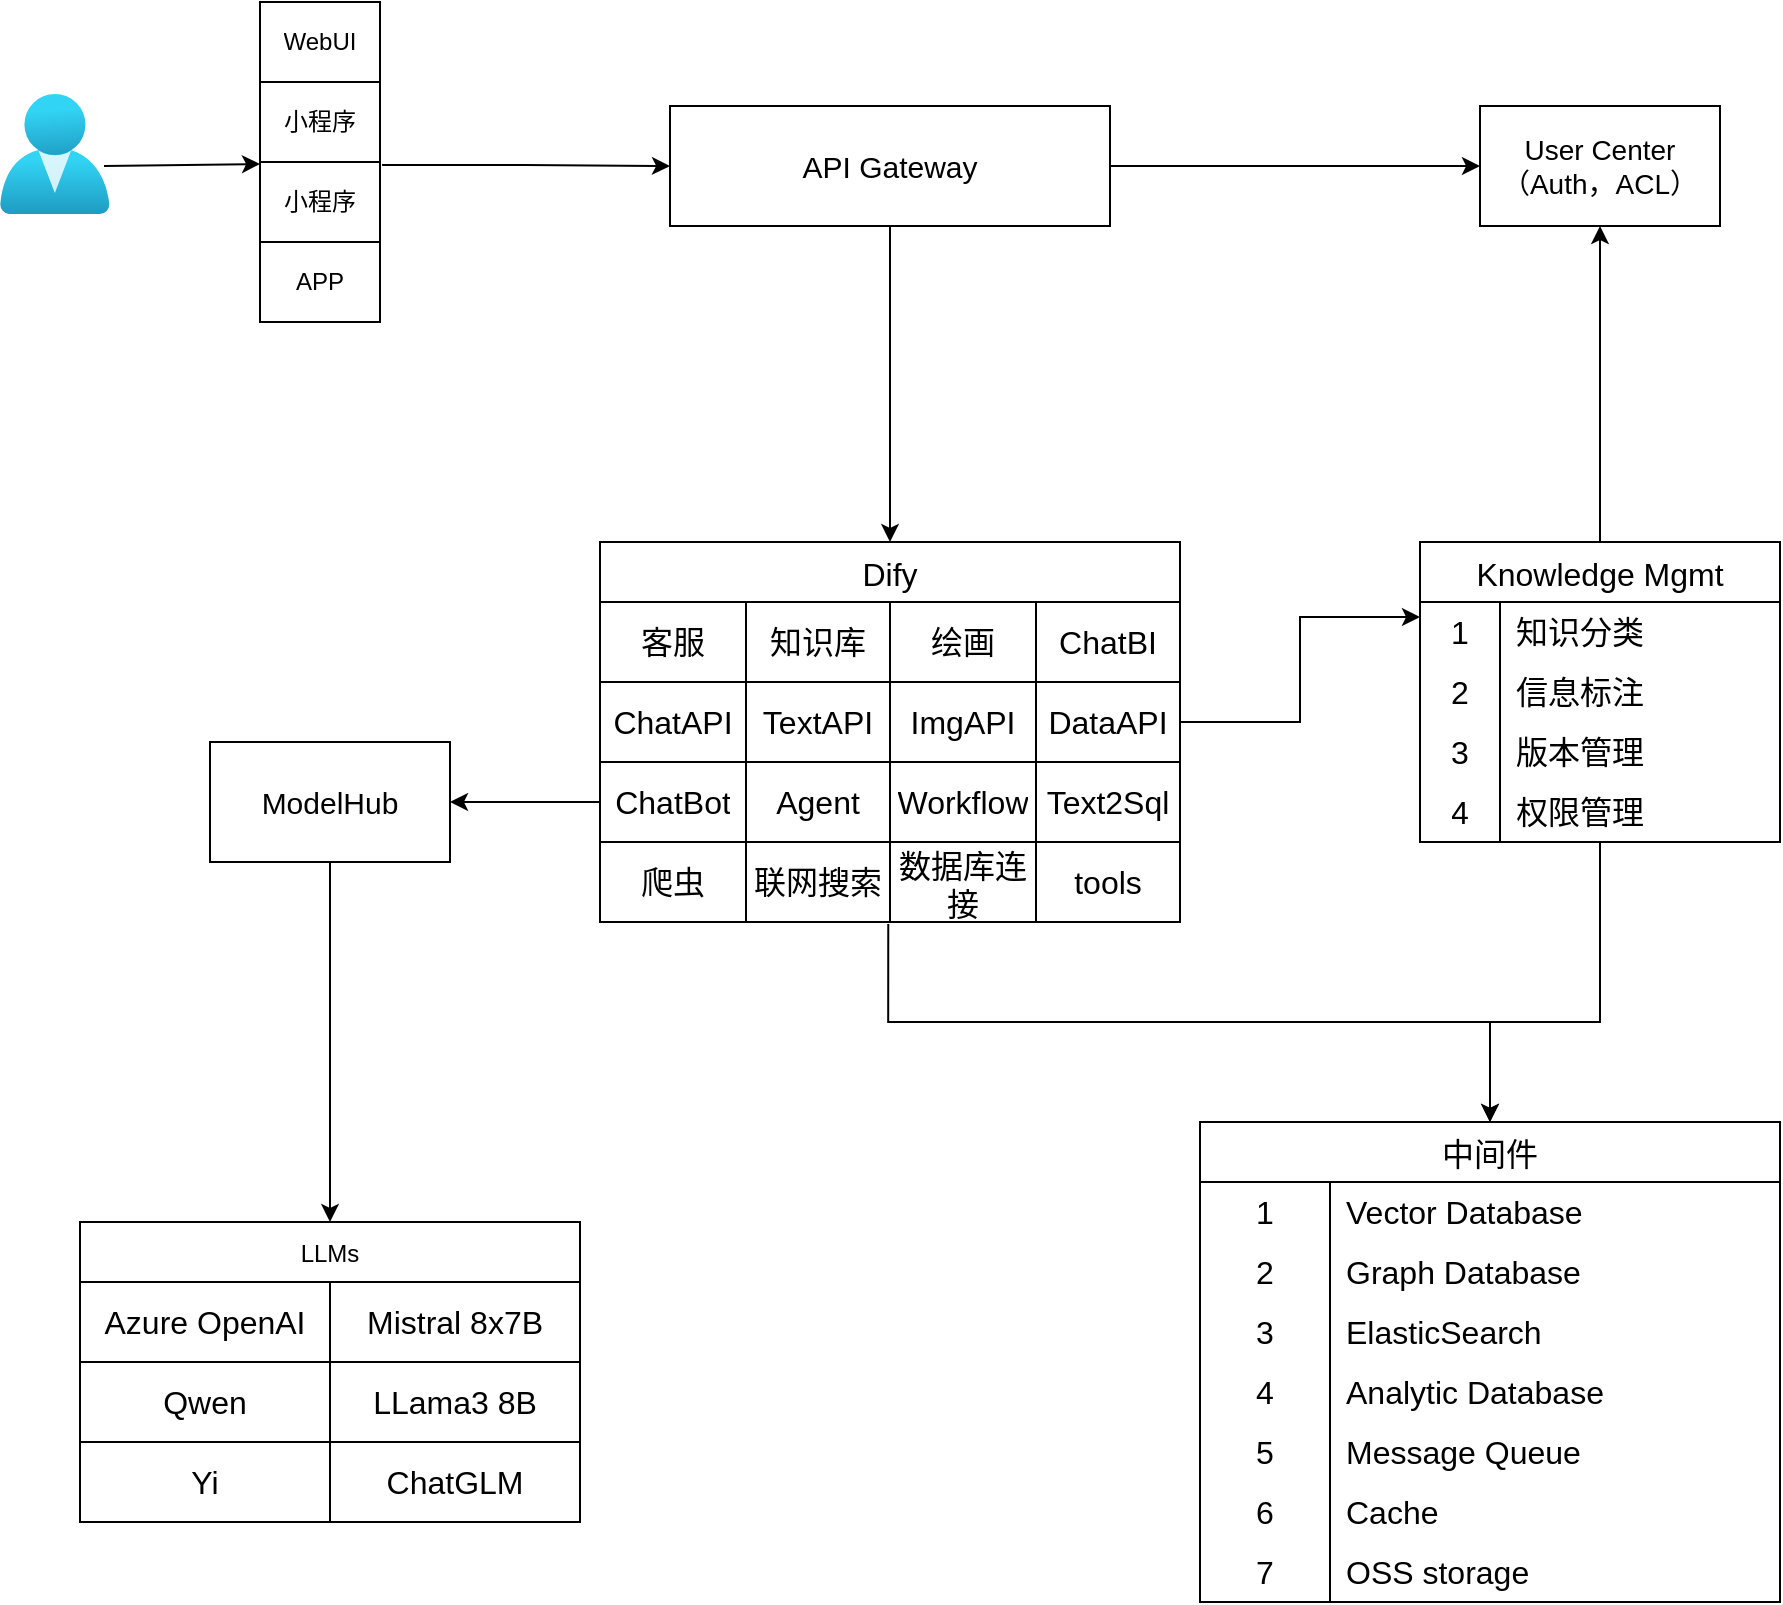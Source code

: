 <mxfile version="24.6.2" type="github">
  <diagram name="第 1 页" id="OciQEdkEUMs7lseBpLX6">
    <mxGraphModel dx="1242" dy="728" grid="1" gridSize="10" guides="1" tooltips="1" connect="1" arrows="1" fold="1" page="1" pageScale="1" pageWidth="1169" pageHeight="827" math="0" shadow="0">
      <root>
        <mxCell id="0" />
        <mxCell id="1" parent="0" />
        <mxCell id="a_CrQKZ7eAj5Jm8cyt3L-1" value="" style="image;aspect=fixed;html=1;points=[];align=center;fontSize=12;image=img/lib/azure2/identity/Users.svg;" parent="1" vertex="1">
          <mxGeometry x="50" y="216" width="54.86" height="60" as="geometry" />
        </mxCell>
        <mxCell id="r6NU0bTSnFbF7qIvupy4-82" style="edgeStyle=orthogonalEdgeStyle;rounded=0;orthogonalLoop=1;jettySize=auto;html=1;entryX=0;entryY=0.5;entryDx=0;entryDy=0;" parent="1" source="r6NU0bTSnFbF7qIvupy4-15" target="r6NU0bTSnFbF7qIvupy4-62" edge="1">
          <mxGeometry relative="1" as="geometry" />
        </mxCell>
        <mxCell id="r6NU0bTSnFbF7qIvupy4-15" value="" style="shape=table;startSize=0;container=1;collapsible=0;childLayout=tableLayout;" parent="1" vertex="1">
          <mxGeometry x="180" y="170" width="60" height="160" as="geometry" />
        </mxCell>
        <mxCell id="r6NU0bTSnFbF7qIvupy4-16" value="" style="shape=tableRow;horizontal=0;startSize=0;swimlaneHead=0;swimlaneBody=0;strokeColor=inherit;top=0;left=0;bottom=0;right=0;collapsible=0;dropTarget=0;fillColor=none;points=[[0,0.5],[1,0.5]];portConstraint=eastwest;" parent="r6NU0bTSnFbF7qIvupy4-15" vertex="1">
          <mxGeometry width="60" height="40" as="geometry" />
        </mxCell>
        <mxCell id="r6NU0bTSnFbF7qIvupy4-17" value="WebUI" style="shape=partialRectangle;html=1;whiteSpace=wrap;connectable=0;strokeColor=inherit;overflow=hidden;fillColor=none;top=0;left=0;bottom=0;right=0;pointerEvents=1;" parent="r6NU0bTSnFbF7qIvupy4-16" vertex="1">
          <mxGeometry width="60" height="40" as="geometry">
            <mxRectangle width="60" height="40" as="alternateBounds" />
          </mxGeometry>
        </mxCell>
        <mxCell id="r6NU0bTSnFbF7qIvupy4-18" value="" style="shape=tableRow;horizontal=0;startSize=0;swimlaneHead=0;swimlaneBody=0;strokeColor=inherit;top=0;left=0;bottom=0;right=0;collapsible=0;dropTarget=0;fillColor=none;points=[[0,0.5],[1,0.5]];portConstraint=eastwest;" parent="r6NU0bTSnFbF7qIvupy4-15" vertex="1">
          <mxGeometry y="40" width="60" height="40" as="geometry" />
        </mxCell>
        <mxCell id="r6NU0bTSnFbF7qIvupy4-19" value="小程序" style="shape=partialRectangle;html=1;whiteSpace=wrap;connectable=0;strokeColor=inherit;overflow=hidden;fillColor=none;top=0;left=0;bottom=0;right=0;pointerEvents=1;" parent="r6NU0bTSnFbF7qIvupy4-18" vertex="1">
          <mxGeometry width="60" height="40" as="geometry">
            <mxRectangle width="60" height="40" as="alternateBounds" />
          </mxGeometry>
        </mxCell>
        <mxCell id="r6NU0bTSnFbF7qIvupy4-80" value="" style="shape=tableRow;horizontal=0;startSize=0;swimlaneHead=0;swimlaneBody=0;strokeColor=inherit;top=0;left=0;bottom=0;right=0;collapsible=0;dropTarget=0;fillColor=none;points=[[0,0.5],[1,0.5]];portConstraint=eastwest;" parent="r6NU0bTSnFbF7qIvupy4-15" vertex="1">
          <mxGeometry y="80" width="60" height="40" as="geometry" />
        </mxCell>
        <mxCell id="r6NU0bTSnFbF7qIvupy4-81" value="小程序" style="shape=partialRectangle;html=1;whiteSpace=wrap;connectable=0;strokeColor=inherit;overflow=hidden;fillColor=none;top=0;left=0;bottom=0;right=0;pointerEvents=1;" parent="r6NU0bTSnFbF7qIvupy4-80" vertex="1">
          <mxGeometry width="60" height="40" as="geometry">
            <mxRectangle width="60" height="40" as="alternateBounds" />
          </mxGeometry>
        </mxCell>
        <mxCell id="r6NU0bTSnFbF7qIvupy4-20" value="" style="shape=tableRow;horizontal=0;startSize=0;swimlaneHead=0;swimlaneBody=0;strokeColor=inherit;top=0;left=0;bottom=0;right=0;collapsible=0;dropTarget=0;fillColor=none;points=[[0,0.5],[1,0.5]];portConstraint=eastwest;" parent="r6NU0bTSnFbF7qIvupy4-15" vertex="1">
          <mxGeometry y="120" width="60" height="40" as="geometry" />
        </mxCell>
        <mxCell id="r6NU0bTSnFbF7qIvupy4-21" value="APP" style="shape=partialRectangle;html=1;whiteSpace=wrap;connectable=0;strokeColor=inherit;overflow=hidden;fillColor=none;top=0;left=0;bottom=0;right=0;pointerEvents=1;" parent="r6NU0bTSnFbF7qIvupy4-20" vertex="1">
          <mxGeometry width="60" height="40" as="geometry">
            <mxRectangle width="60" height="40" as="alternateBounds" />
          </mxGeometry>
        </mxCell>
        <mxCell id="r6NU0bTSnFbF7qIvupy4-22" value="" style="endArrow=classic;html=1;rounded=0;exitX=0.948;exitY=0.6;exitDx=0;exitDy=0;exitPerimeter=0;entryX=0;entryY=0.5;entryDx=0;entryDy=0;" parent="1" source="a_CrQKZ7eAj5Jm8cyt3L-1" edge="1">
          <mxGeometry width="50" height="50" relative="1" as="geometry">
            <mxPoint x="470" y="332" as="sourcePoint" />
            <mxPoint x="180" y="251" as="targetPoint" />
          </mxGeometry>
        </mxCell>
        <mxCell id="r6NU0bTSnFbF7qIvupy4-57" value="Dify" style="shape=table;startSize=30;container=1;collapsible=0;childLayout=tableLayout;strokeColor=default;fontSize=16;" parent="1" vertex="1">
          <mxGeometry x="350" y="440" width="290" height="190" as="geometry" />
        </mxCell>
        <mxCell id="r6NU0bTSnFbF7qIvupy4-58" value="" style="shape=tableRow;horizontal=0;startSize=0;swimlaneHead=0;swimlaneBody=0;strokeColor=inherit;top=0;left=0;bottom=0;right=0;collapsible=0;dropTarget=0;fillColor=none;points=[[0,0.5],[1,0.5]];portConstraint=eastwest;fontSize=16;" parent="r6NU0bTSnFbF7qIvupy4-57" vertex="1">
          <mxGeometry y="30" width="290" height="40" as="geometry" />
        </mxCell>
        <mxCell id="r6NU0bTSnFbF7qIvupy4-59" value="客服" style="shape=partialRectangle;html=1;whiteSpace=wrap;connectable=0;strokeColor=inherit;overflow=hidden;fillColor=none;top=0;left=0;bottom=0;right=0;pointerEvents=1;fontSize=16;" parent="r6NU0bTSnFbF7qIvupy4-58" vertex="1">
          <mxGeometry width="73" height="40" as="geometry">
            <mxRectangle width="73" height="40" as="alternateBounds" />
          </mxGeometry>
        </mxCell>
        <mxCell id="r6NU0bTSnFbF7qIvupy4-60" value="知识库" style="shape=partialRectangle;html=1;whiteSpace=wrap;connectable=0;strokeColor=inherit;overflow=hidden;fillColor=none;top=0;left=0;bottom=0;right=0;pointerEvents=1;fontSize=16;" parent="r6NU0bTSnFbF7qIvupy4-58" vertex="1">
          <mxGeometry x="73" width="72" height="40" as="geometry">
            <mxRectangle width="72" height="40" as="alternateBounds" />
          </mxGeometry>
        </mxCell>
        <mxCell id="r6NU0bTSnFbF7qIvupy4-61" value="绘画" style="shape=partialRectangle;html=1;whiteSpace=wrap;connectable=0;strokeColor=inherit;overflow=hidden;fillColor=none;top=0;left=0;bottom=0;right=0;pointerEvents=1;fontSize=16;" parent="r6NU0bTSnFbF7qIvupy4-58" vertex="1">
          <mxGeometry x="145" width="73" height="40" as="geometry">
            <mxRectangle width="73" height="40" as="alternateBounds" />
          </mxGeometry>
        </mxCell>
        <mxCell id="r6NU0bTSnFbF7qIvupy4-74" value="ChatBI" style="shape=partialRectangle;html=1;whiteSpace=wrap;connectable=0;strokeColor=inherit;overflow=hidden;fillColor=none;top=0;left=0;bottom=0;right=0;pointerEvents=1;fontSize=16;" parent="r6NU0bTSnFbF7qIvupy4-58" vertex="1">
          <mxGeometry x="218" width="72" height="40" as="geometry">
            <mxRectangle width="72" height="40" as="alternateBounds" />
          </mxGeometry>
        </mxCell>
        <mxCell id="2aBiiPL3QGTZ3OPBEdCy-26" value="" style="shape=tableRow;horizontal=0;startSize=0;swimlaneHead=0;swimlaneBody=0;strokeColor=inherit;top=0;left=0;bottom=0;right=0;collapsible=0;dropTarget=0;fillColor=none;points=[[0,0.5],[1,0.5]];portConstraint=eastwest;fontSize=16;" parent="r6NU0bTSnFbF7qIvupy4-57" vertex="1">
          <mxGeometry y="70" width="290" height="40" as="geometry" />
        </mxCell>
        <mxCell id="2aBiiPL3QGTZ3OPBEdCy-27" value="ChatAPI" style="shape=partialRectangle;html=1;whiteSpace=wrap;connectable=0;strokeColor=inherit;overflow=hidden;fillColor=none;top=0;left=0;bottom=0;right=0;pointerEvents=1;fontSize=16;" parent="2aBiiPL3QGTZ3OPBEdCy-26" vertex="1">
          <mxGeometry width="73" height="40" as="geometry">
            <mxRectangle width="73" height="40" as="alternateBounds" />
          </mxGeometry>
        </mxCell>
        <mxCell id="2aBiiPL3QGTZ3OPBEdCy-28" value="TextAPI" style="shape=partialRectangle;html=1;whiteSpace=wrap;connectable=0;strokeColor=inherit;overflow=hidden;fillColor=none;top=0;left=0;bottom=0;right=0;pointerEvents=1;fontSize=16;" parent="2aBiiPL3QGTZ3OPBEdCy-26" vertex="1">
          <mxGeometry x="73" width="72" height="40" as="geometry">
            <mxRectangle width="72" height="40" as="alternateBounds" />
          </mxGeometry>
        </mxCell>
        <mxCell id="2aBiiPL3QGTZ3OPBEdCy-29" value="ImgAPI" style="shape=partialRectangle;html=1;whiteSpace=wrap;connectable=0;strokeColor=inherit;overflow=hidden;fillColor=none;top=0;left=0;bottom=0;right=0;pointerEvents=1;fontSize=16;" parent="2aBiiPL3QGTZ3OPBEdCy-26" vertex="1">
          <mxGeometry x="145" width="73" height="40" as="geometry">
            <mxRectangle width="73" height="40" as="alternateBounds" />
          </mxGeometry>
        </mxCell>
        <mxCell id="2aBiiPL3QGTZ3OPBEdCy-30" value="DataAPI" style="shape=partialRectangle;html=1;whiteSpace=wrap;connectable=0;strokeColor=inherit;overflow=hidden;fillColor=none;top=0;left=0;bottom=0;right=0;pointerEvents=1;fontSize=16;" parent="2aBiiPL3QGTZ3OPBEdCy-26" vertex="1">
          <mxGeometry x="218" width="72" height="40" as="geometry">
            <mxRectangle width="72" height="40" as="alternateBounds" />
          </mxGeometry>
        </mxCell>
        <mxCell id="r6NU0bTSnFbF7qIvupy4-66" value="" style="shape=tableRow;horizontal=0;startSize=0;swimlaneHead=0;swimlaneBody=0;strokeColor=inherit;top=0;left=0;bottom=0;right=0;collapsible=0;dropTarget=0;fillColor=none;points=[[0,0.5],[1,0.5]];portConstraint=eastwest;fontSize=16;" parent="r6NU0bTSnFbF7qIvupy4-57" vertex="1">
          <mxGeometry y="110" width="290" height="40" as="geometry" />
        </mxCell>
        <mxCell id="r6NU0bTSnFbF7qIvupy4-67" value="ChatBot" style="shape=partialRectangle;html=1;whiteSpace=wrap;connectable=0;strokeColor=inherit;overflow=hidden;fillColor=none;top=0;left=0;bottom=0;right=0;pointerEvents=1;fontSize=16;" parent="r6NU0bTSnFbF7qIvupy4-66" vertex="1">
          <mxGeometry width="73" height="40" as="geometry">
            <mxRectangle width="73" height="40" as="alternateBounds" />
          </mxGeometry>
        </mxCell>
        <mxCell id="r6NU0bTSnFbF7qIvupy4-68" value="Agent" style="shape=partialRectangle;html=1;whiteSpace=wrap;connectable=0;strokeColor=inherit;overflow=hidden;fillColor=none;top=0;left=0;bottom=0;right=0;pointerEvents=1;fontSize=16;" parent="r6NU0bTSnFbF7qIvupy4-66" vertex="1">
          <mxGeometry x="73" width="72" height="40" as="geometry">
            <mxRectangle width="72" height="40" as="alternateBounds" />
          </mxGeometry>
        </mxCell>
        <mxCell id="r6NU0bTSnFbF7qIvupy4-69" value="Workflow" style="shape=partialRectangle;html=1;whiteSpace=wrap;connectable=0;strokeColor=inherit;overflow=hidden;fillColor=none;top=0;left=0;bottom=0;right=0;pointerEvents=1;fontSize=16;" parent="r6NU0bTSnFbF7qIvupy4-66" vertex="1">
          <mxGeometry x="145" width="73" height="40" as="geometry">
            <mxRectangle width="73" height="40" as="alternateBounds" />
          </mxGeometry>
        </mxCell>
        <mxCell id="r6NU0bTSnFbF7qIvupy4-76" value="Text2Sql" style="shape=partialRectangle;html=1;whiteSpace=wrap;connectable=0;strokeColor=inherit;overflow=hidden;fillColor=none;top=0;left=0;bottom=0;right=0;pointerEvents=1;fontSize=16;" parent="r6NU0bTSnFbF7qIvupy4-66" vertex="1">
          <mxGeometry x="218" width="72" height="40" as="geometry">
            <mxRectangle width="72" height="40" as="alternateBounds" />
          </mxGeometry>
        </mxCell>
        <mxCell id="r6NU0bTSnFbF7qIvupy4-70" style="shape=tableRow;horizontal=0;startSize=0;swimlaneHead=0;swimlaneBody=0;strokeColor=inherit;top=0;left=0;bottom=0;right=0;collapsible=0;dropTarget=0;fillColor=none;points=[[0,0.5],[1,0.5]];portConstraint=eastwest;fontSize=16;" parent="r6NU0bTSnFbF7qIvupy4-57" vertex="1">
          <mxGeometry y="150" width="290" height="40" as="geometry" />
        </mxCell>
        <mxCell id="r6NU0bTSnFbF7qIvupy4-71" value="爬虫" style="shape=partialRectangle;html=1;whiteSpace=wrap;connectable=0;strokeColor=inherit;overflow=hidden;fillColor=none;top=0;left=0;bottom=0;right=0;pointerEvents=1;fontSize=16;" parent="r6NU0bTSnFbF7qIvupy4-70" vertex="1">
          <mxGeometry width="73" height="40" as="geometry">
            <mxRectangle width="73" height="40" as="alternateBounds" />
          </mxGeometry>
        </mxCell>
        <mxCell id="r6NU0bTSnFbF7qIvupy4-72" value="联网搜索" style="shape=partialRectangle;html=1;whiteSpace=wrap;connectable=0;strokeColor=inherit;overflow=hidden;fillColor=none;top=0;left=0;bottom=0;right=0;pointerEvents=1;fontSize=16;" parent="r6NU0bTSnFbF7qIvupy4-70" vertex="1">
          <mxGeometry x="73" width="72" height="40" as="geometry">
            <mxRectangle width="72" height="40" as="alternateBounds" />
          </mxGeometry>
        </mxCell>
        <mxCell id="r6NU0bTSnFbF7qIvupy4-73" value="数据库连接" style="shape=partialRectangle;html=1;whiteSpace=wrap;connectable=0;strokeColor=inherit;overflow=hidden;fillColor=none;top=0;left=0;bottom=0;right=0;pointerEvents=1;fontSize=16;" parent="r6NU0bTSnFbF7qIvupy4-70" vertex="1">
          <mxGeometry x="145" width="73" height="40" as="geometry">
            <mxRectangle width="73" height="40" as="alternateBounds" />
          </mxGeometry>
        </mxCell>
        <mxCell id="r6NU0bTSnFbF7qIvupy4-77" value="tools" style="shape=partialRectangle;html=1;whiteSpace=wrap;connectable=0;strokeColor=inherit;overflow=hidden;fillColor=none;top=0;left=0;bottom=0;right=0;pointerEvents=1;fontSize=16;" parent="r6NU0bTSnFbF7qIvupy4-70" vertex="1">
          <mxGeometry x="218" width="72" height="40" as="geometry">
            <mxRectangle width="72" height="40" as="alternateBounds" />
          </mxGeometry>
        </mxCell>
        <mxCell id="2aBiiPL3QGTZ3OPBEdCy-1" value="中间件" style="shape=table;startSize=30;container=1;collapsible=0;childLayout=tableLayout;fixedRows=1;rowLines=0;fontStyle=0;strokeColor=default;fontSize=16;" parent="1" vertex="1">
          <mxGeometry x="650" y="730" width="290" height="240" as="geometry" />
        </mxCell>
        <mxCell id="2aBiiPL3QGTZ3OPBEdCy-2" value="" style="shape=tableRow;horizontal=0;startSize=0;swimlaneHead=0;swimlaneBody=0;top=0;left=0;bottom=0;right=0;collapsible=0;dropTarget=0;fillColor=none;points=[[0,0.5],[1,0.5]];portConstraint=eastwest;strokeColor=inherit;fontSize=16;" parent="2aBiiPL3QGTZ3OPBEdCy-1" vertex="1">
          <mxGeometry y="30" width="290" height="30" as="geometry" />
        </mxCell>
        <mxCell id="2aBiiPL3QGTZ3OPBEdCy-3" value="1" style="shape=partialRectangle;html=1;whiteSpace=wrap;connectable=0;fillColor=none;top=0;left=0;bottom=0;right=0;overflow=hidden;pointerEvents=1;strokeColor=inherit;fontSize=16;" parent="2aBiiPL3QGTZ3OPBEdCy-2" vertex="1">
          <mxGeometry width="65" height="30" as="geometry">
            <mxRectangle width="65" height="30" as="alternateBounds" />
          </mxGeometry>
        </mxCell>
        <mxCell id="2aBiiPL3QGTZ3OPBEdCy-4" value="Vector Database" style="shape=partialRectangle;html=1;whiteSpace=wrap;connectable=0;fillColor=none;top=0;left=0;bottom=0;right=0;align=left;spacingLeft=6;overflow=hidden;strokeColor=inherit;fontSize=16;" parent="2aBiiPL3QGTZ3OPBEdCy-2" vertex="1">
          <mxGeometry x="65" width="225" height="30" as="geometry">
            <mxRectangle width="225" height="30" as="alternateBounds" />
          </mxGeometry>
        </mxCell>
        <mxCell id="2aBiiPL3QGTZ3OPBEdCy-5" value="" style="shape=tableRow;horizontal=0;startSize=0;swimlaneHead=0;swimlaneBody=0;top=0;left=0;bottom=0;right=0;collapsible=0;dropTarget=0;fillColor=none;points=[[0,0.5],[1,0.5]];portConstraint=eastwest;strokeColor=inherit;fontSize=16;" parent="2aBiiPL3QGTZ3OPBEdCy-1" vertex="1">
          <mxGeometry y="60" width="290" height="30" as="geometry" />
        </mxCell>
        <mxCell id="2aBiiPL3QGTZ3OPBEdCy-6" value="2" style="shape=partialRectangle;html=1;whiteSpace=wrap;connectable=0;fillColor=none;top=0;left=0;bottom=0;right=0;overflow=hidden;strokeColor=inherit;fontSize=16;" parent="2aBiiPL3QGTZ3OPBEdCy-5" vertex="1">
          <mxGeometry width="65" height="30" as="geometry">
            <mxRectangle width="65" height="30" as="alternateBounds" />
          </mxGeometry>
        </mxCell>
        <mxCell id="2aBiiPL3QGTZ3OPBEdCy-7" value="Graph Database" style="shape=partialRectangle;html=1;whiteSpace=wrap;connectable=0;fillColor=none;top=0;left=0;bottom=0;right=0;align=left;spacingLeft=6;overflow=hidden;strokeColor=inherit;fontSize=16;" parent="2aBiiPL3QGTZ3OPBEdCy-5" vertex="1">
          <mxGeometry x="65" width="225" height="30" as="geometry">
            <mxRectangle width="225" height="30" as="alternateBounds" />
          </mxGeometry>
        </mxCell>
        <mxCell id="2aBiiPL3QGTZ3OPBEdCy-8" value="" style="shape=tableRow;horizontal=0;startSize=0;swimlaneHead=0;swimlaneBody=0;top=0;left=0;bottom=0;right=0;collapsible=0;dropTarget=0;fillColor=none;points=[[0,0.5],[1,0.5]];portConstraint=eastwest;strokeColor=inherit;fontSize=16;" parent="2aBiiPL3QGTZ3OPBEdCy-1" vertex="1">
          <mxGeometry y="90" width="290" height="30" as="geometry" />
        </mxCell>
        <mxCell id="2aBiiPL3QGTZ3OPBEdCy-9" value="3" style="shape=partialRectangle;html=1;whiteSpace=wrap;connectable=0;fillColor=none;top=0;left=0;bottom=0;right=0;overflow=hidden;strokeColor=inherit;fontSize=16;" parent="2aBiiPL3QGTZ3OPBEdCy-8" vertex="1">
          <mxGeometry width="65" height="30" as="geometry">
            <mxRectangle width="65" height="30" as="alternateBounds" />
          </mxGeometry>
        </mxCell>
        <mxCell id="2aBiiPL3QGTZ3OPBEdCy-10" value="ElasticSearch" style="shape=partialRectangle;html=1;whiteSpace=wrap;connectable=0;fillColor=none;top=0;left=0;bottom=0;right=0;align=left;spacingLeft=6;overflow=hidden;strokeColor=inherit;fontSize=16;" parent="2aBiiPL3QGTZ3OPBEdCy-8" vertex="1">
          <mxGeometry x="65" width="225" height="30" as="geometry">
            <mxRectangle width="225" height="30" as="alternateBounds" />
          </mxGeometry>
        </mxCell>
        <mxCell id="2aBiiPL3QGTZ3OPBEdCy-12" style="shape=tableRow;horizontal=0;startSize=0;swimlaneHead=0;swimlaneBody=0;top=0;left=0;bottom=0;right=0;collapsible=0;dropTarget=0;fillColor=none;points=[[0,0.5],[1,0.5]];portConstraint=eastwest;strokeColor=inherit;fontSize=16;" parent="2aBiiPL3QGTZ3OPBEdCy-1" vertex="1">
          <mxGeometry y="120" width="290" height="30" as="geometry" />
        </mxCell>
        <mxCell id="2aBiiPL3QGTZ3OPBEdCy-13" value="4" style="shape=partialRectangle;html=1;whiteSpace=wrap;connectable=0;fillColor=none;top=0;left=0;bottom=0;right=0;overflow=hidden;strokeColor=inherit;fontSize=16;" parent="2aBiiPL3QGTZ3OPBEdCy-12" vertex="1">
          <mxGeometry width="65" height="30" as="geometry">
            <mxRectangle width="65" height="30" as="alternateBounds" />
          </mxGeometry>
        </mxCell>
        <mxCell id="2aBiiPL3QGTZ3OPBEdCy-14" value="Analytic Database" style="shape=partialRectangle;html=1;whiteSpace=wrap;connectable=0;fillColor=none;top=0;left=0;bottom=0;right=0;align=left;spacingLeft=6;overflow=hidden;strokeColor=inherit;fontSize=16;" parent="2aBiiPL3QGTZ3OPBEdCy-12" vertex="1">
          <mxGeometry x="65" width="225" height="30" as="geometry">
            <mxRectangle width="225" height="30" as="alternateBounds" />
          </mxGeometry>
        </mxCell>
        <mxCell id="2aBiiPL3QGTZ3OPBEdCy-18" style="shape=tableRow;horizontal=0;startSize=0;swimlaneHead=0;swimlaneBody=0;top=0;left=0;bottom=0;right=0;collapsible=0;dropTarget=0;fillColor=none;points=[[0,0.5],[1,0.5]];portConstraint=eastwest;strokeColor=inherit;fontSize=16;" parent="2aBiiPL3QGTZ3OPBEdCy-1" vertex="1">
          <mxGeometry y="150" width="290" height="30" as="geometry" />
        </mxCell>
        <mxCell id="2aBiiPL3QGTZ3OPBEdCy-19" value="5" style="shape=partialRectangle;html=1;whiteSpace=wrap;connectable=0;fillColor=none;top=0;left=0;bottom=0;right=0;overflow=hidden;strokeColor=inherit;fontSize=16;" parent="2aBiiPL3QGTZ3OPBEdCy-18" vertex="1">
          <mxGeometry width="65" height="30" as="geometry">
            <mxRectangle width="65" height="30" as="alternateBounds" />
          </mxGeometry>
        </mxCell>
        <mxCell id="2aBiiPL3QGTZ3OPBEdCy-20" value="Message Queue" style="shape=partialRectangle;html=1;whiteSpace=wrap;connectable=0;fillColor=none;top=0;left=0;bottom=0;right=0;align=left;spacingLeft=6;overflow=hidden;strokeColor=inherit;fontSize=16;" parent="2aBiiPL3QGTZ3OPBEdCy-18" vertex="1">
          <mxGeometry x="65" width="225" height="30" as="geometry">
            <mxRectangle width="225" height="30" as="alternateBounds" />
          </mxGeometry>
        </mxCell>
        <mxCell id="2aBiiPL3QGTZ3OPBEdCy-15" style="shape=tableRow;horizontal=0;startSize=0;swimlaneHead=0;swimlaneBody=0;top=0;left=0;bottom=0;right=0;collapsible=0;dropTarget=0;fillColor=none;points=[[0,0.5],[1,0.5]];portConstraint=eastwest;strokeColor=inherit;fontSize=16;" parent="2aBiiPL3QGTZ3OPBEdCy-1" vertex="1">
          <mxGeometry y="180" width="290" height="30" as="geometry" />
        </mxCell>
        <mxCell id="2aBiiPL3QGTZ3OPBEdCy-16" value="6" style="shape=partialRectangle;html=1;whiteSpace=wrap;connectable=0;fillColor=none;top=0;left=0;bottom=0;right=0;overflow=hidden;strokeColor=inherit;fontSize=16;" parent="2aBiiPL3QGTZ3OPBEdCy-15" vertex="1">
          <mxGeometry width="65" height="30" as="geometry">
            <mxRectangle width="65" height="30" as="alternateBounds" />
          </mxGeometry>
        </mxCell>
        <mxCell id="2aBiiPL3QGTZ3OPBEdCy-17" value="Cache" style="shape=partialRectangle;html=1;whiteSpace=wrap;connectable=0;fillColor=none;top=0;left=0;bottom=0;right=0;align=left;spacingLeft=6;overflow=hidden;strokeColor=inherit;fontSize=16;" parent="2aBiiPL3QGTZ3OPBEdCy-15" vertex="1">
          <mxGeometry x="65" width="225" height="30" as="geometry">
            <mxRectangle width="225" height="30" as="alternateBounds" />
          </mxGeometry>
        </mxCell>
        <mxCell id="2aBiiPL3QGTZ3OPBEdCy-21" style="shape=tableRow;horizontal=0;startSize=0;swimlaneHead=0;swimlaneBody=0;top=0;left=0;bottom=0;right=0;collapsible=0;dropTarget=0;fillColor=none;points=[[0,0.5],[1,0.5]];portConstraint=eastwest;strokeColor=inherit;fontSize=16;" parent="2aBiiPL3QGTZ3OPBEdCy-1" vertex="1">
          <mxGeometry y="210" width="290" height="30" as="geometry" />
        </mxCell>
        <mxCell id="2aBiiPL3QGTZ3OPBEdCy-22" value="7" style="shape=partialRectangle;html=1;whiteSpace=wrap;connectable=0;fillColor=none;top=0;left=0;bottom=0;right=0;overflow=hidden;strokeColor=inherit;fontSize=16;" parent="2aBiiPL3QGTZ3OPBEdCy-21" vertex="1">
          <mxGeometry width="65" height="30" as="geometry">
            <mxRectangle width="65" height="30" as="alternateBounds" />
          </mxGeometry>
        </mxCell>
        <mxCell id="2aBiiPL3QGTZ3OPBEdCy-23" value="OSS storage" style="shape=partialRectangle;html=1;whiteSpace=wrap;connectable=0;fillColor=none;top=0;left=0;bottom=0;right=0;align=left;spacingLeft=6;overflow=hidden;strokeColor=inherit;fontSize=16;" parent="2aBiiPL3QGTZ3OPBEdCy-21" vertex="1">
          <mxGeometry x="65" width="225" height="30" as="geometry">
            <mxRectangle width="225" height="30" as="alternateBounds" />
          </mxGeometry>
        </mxCell>
        <mxCell id="2aBiiPL3QGTZ3OPBEdCy-11" style="edgeStyle=orthogonalEdgeStyle;rounded=0;orthogonalLoop=1;jettySize=auto;html=1;entryX=0.5;entryY=0;entryDx=0;entryDy=0;exitX=0.497;exitY=1.025;exitDx=0;exitDy=0;exitPerimeter=0;" parent="1" source="r6NU0bTSnFbF7qIvupy4-70" target="2aBiiPL3QGTZ3OPBEdCy-1" edge="1">
          <mxGeometry relative="1" as="geometry">
            <mxPoint x="500" y="660" as="sourcePoint" />
          </mxGeometry>
        </mxCell>
        <mxCell id="ZhrGJK2WWiRNs5eURKwz-25" style="edgeStyle=orthogonalEdgeStyle;rounded=0;orthogonalLoop=1;jettySize=auto;html=1;" edge="1" parent="1" source="2aBiiPL3QGTZ3OPBEdCy-25" target="2aBiiPL3QGTZ3OPBEdCy-49">
          <mxGeometry relative="1" as="geometry" />
        </mxCell>
        <mxCell id="2aBiiPL3QGTZ3OPBEdCy-25" value="ModelHub" style="rounded=0;whiteSpace=wrap;html=1;fontSize=15;" parent="1" vertex="1">
          <mxGeometry x="155" y="540" width="120" height="60" as="geometry" />
        </mxCell>
        <mxCell id="2aBiiPL3QGTZ3OPBEdCy-31" style="edgeStyle=orthogonalEdgeStyle;rounded=0;orthogonalLoop=1;jettySize=auto;html=1;entryX=0;entryY=0.5;entryDx=0;entryDy=0;" parent="1" source="r6NU0bTSnFbF7qIvupy4-62" target="2aBiiPL3QGTZ3OPBEdCy-25" edge="1">
          <mxGeometry relative="1" as="geometry" />
        </mxCell>
        <mxCell id="2aBiiPL3QGTZ3OPBEdCy-32" value="OpenAI API" style="edgeLabel;html=1;align=center;verticalAlign=middle;resizable=0;points=[];" parent="2aBiiPL3QGTZ3OPBEdCy-31" vertex="1" connectable="0">
          <mxGeometry x="0.062" y="2" relative="1" as="geometry">
            <mxPoint y="1" as="offset" />
          </mxGeometry>
        </mxCell>
        <mxCell id="2aBiiPL3QGTZ3OPBEdCy-49" value="LLMs" style="shape=table;startSize=30;container=1;collapsible=0;childLayout=tableLayout;strokeColor=default;" parent="1" vertex="1">
          <mxGeometry x="90" y="780" width="250" height="150" as="geometry" />
        </mxCell>
        <mxCell id="2aBiiPL3QGTZ3OPBEdCy-50" value="" style="shape=tableRow;horizontal=0;startSize=0;swimlaneHead=0;swimlaneBody=0;strokeColor=inherit;top=0;left=0;bottom=0;right=0;collapsible=0;dropTarget=0;fillColor=none;points=[[0,0.5],[1,0.5]];portConstraint=eastwest;fontSize=16;" parent="2aBiiPL3QGTZ3OPBEdCy-49" vertex="1">
          <mxGeometry y="30" width="250" height="40" as="geometry" />
        </mxCell>
        <mxCell id="2aBiiPL3QGTZ3OPBEdCy-51" value="Azure OpenAI" style="shape=partialRectangle;html=1;whiteSpace=wrap;connectable=0;strokeColor=inherit;overflow=hidden;fillColor=none;top=0;left=0;bottom=0;right=0;pointerEvents=1;fontSize=16;" parent="2aBiiPL3QGTZ3OPBEdCy-50" vertex="1">
          <mxGeometry width="125" height="40" as="geometry">
            <mxRectangle width="125" height="40" as="alternateBounds" />
          </mxGeometry>
        </mxCell>
        <mxCell id="2aBiiPL3QGTZ3OPBEdCy-52" value="Mistral 8x7B" style="shape=partialRectangle;html=1;whiteSpace=wrap;connectable=0;strokeColor=inherit;overflow=hidden;fillColor=none;top=0;left=0;bottom=0;right=0;pointerEvents=1;fontSize=16;" parent="2aBiiPL3QGTZ3OPBEdCy-50" vertex="1">
          <mxGeometry x="125" width="125" height="40" as="geometry">
            <mxRectangle width="125" height="40" as="alternateBounds" />
          </mxGeometry>
        </mxCell>
        <mxCell id="2aBiiPL3QGTZ3OPBEdCy-54" value="" style="shape=tableRow;horizontal=0;startSize=0;swimlaneHead=0;swimlaneBody=0;strokeColor=inherit;top=0;left=0;bottom=0;right=0;collapsible=0;dropTarget=0;fillColor=none;points=[[0,0.5],[1,0.5]];portConstraint=eastwest;fontSize=16;" parent="2aBiiPL3QGTZ3OPBEdCy-49" vertex="1">
          <mxGeometry y="70" width="250" height="40" as="geometry" />
        </mxCell>
        <mxCell id="2aBiiPL3QGTZ3OPBEdCy-55" value="Qwen" style="shape=partialRectangle;html=1;whiteSpace=wrap;connectable=0;strokeColor=inherit;overflow=hidden;fillColor=none;top=0;left=0;bottom=0;right=0;pointerEvents=1;fontSize=16;" parent="2aBiiPL3QGTZ3OPBEdCy-54" vertex="1">
          <mxGeometry width="125" height="40" as="geometry">
            <mxRectangle width="125" height="40" as="alternateBounds" />
          </mxGeometry>
        </mxCell>
        <mxCell id="2aBiiPL3QGTZ3OPBEdCy-56" value="LLama3 8B" style="shape=partialRectangle;html=1;whiteSpace=wrap;connectable=0;strokeColor=inherit;overflow=hidden;fillColor=none;top=0;left=0;bottom=0;right=0;pointerEvents=1;fontSize=16;" parent="2aBiiPL3QGTZ3OPBEdCy-54" vertex="1">
          <mxGeometry x="125" width="125" height="40" as="geometry">
            <mxRectangle width="125" height="40" as="alternateBounds" />
          </mxGeometry>
        </mxCell>
        <mxCell id="2aBiiPL3QGTZ3OPBEdCy-58" value="" style="shape=tableRow;horizontal=0;startSize=0;swimlaneHead=0;swimlaneBody=0;strokeColor=inherit;top=0;left=0;bottom=0;right=0;collapsible=0;dropTarget=0;fillColor=none;points=[[0,0.5],[1,0.5]];portConstraint=eastwest;fontSize=16;" parent="2aBiiPL3QGTZ3OPBEdCy-49" vertex="1">
          <mxGeometry y="110" width="250" height="40" as="geometry" />
        </mxCell>
        <mxCell id="2aBiiPL3QGTZ3OPBEdCy-59" value="Yi" style="shape=partialRectangle;html=1;whiteSpace=wrap;connectable=0;strokeColor=inherit;overflow=hidden;fillColor=none;top=0;left=0;bottom=0;right=0;pointerEvents=1;fontSize=16;" parent="2aBiiPL3QGTZ3OPBEdCy-58" vertex="1">
          <mxGeometry width="125" height="40" as="geometry">
            <mxRectangle width="125" height="40" as="alternateBounds" />
          </mxGeometry>
        </mxCell>
        <mxCell id="2aBiiPL3QGTZ3OPBEdCy-60" value="ChatGLM" style="shape=partialRectangle;html=1;whiteSpace=wrap;connectable=0;strokeColor=inherit;overflow=hidden;fillColor=none;top=0;left=0;bottom=0;right=0;pointerEvents=1;fontSize=16;" parent="2aBiiPL3QGTZ3OPBEdCy-58" vertex="1">
          <mxGeometry x="125" width="125" height="40" as="geometry">
            <mxRectangle width="125" height="40" as="alternateBounds" />
          </mxGeometry>
        </mxCell>
        <mxCell id="ZhrGJK2WWiRNs5eURKwz-23" style="edgeStyle=orthogonalEdgeStyle;rounded=0;orthogonalLoop=1;jettySize=auto;html=1;entryX=0.5;entryY=1;entryDx=0;entryDy=0;" edge="1" parent="1" source="ZhrGJK2WWiRNs5eURKwz-3" target="ZhrGJK2WWiRNs5eURKwz-19">
          <mxGeometry relative="1" as="geometry" />
        </mxCell>
        <mxCell id="ZhrGJK2WWiRNs5eURKwz-26" style="edgeStyle=orthogonalEdgeStyle;rounded=0;orthogonalLoop=1;jettySize=auto;html=1;entryX=0.5;entryY=0;entryDx=0;entryDy=0;" edge="1" parent="1" source="ZhrGJK2WWiRNs5eURKwz-3" target="2aBiiPL3QGTZ3OPBEdCy-1">
          <mxGeometry relative="1" as="geometry">
            <Array as="points">
              <mxPoint x="850" y="680" />
              <mxPoint x="795" y="680" />
            </Array>
          </mxGeometry>
        </mxCell>
        <mxCell id="ZhrGJK2WWiRNs5eURKwz-3" value="Knowledge Mgmt" style="shape=table;startSize=30;container=1;collapsible=0;childLayout=tableLayout;fixedRows=1;rowLines=0;fontStyle=0;strokeColor=default;fontSize=16;" vertex="1" parent="1">
          <mxGeometry x="760" y="440" width="180" height="150" as="geometry" />
        </mxCell>
        <mxCell id="ZhrGJK2WWiRNs5eURKwz-4" value="" style="shape=tableRow;horizontal=0;startSize=0;swimlaneHead=0;swimlaneBody=0;top=0;left=0;bottom=0;right=0;collapsible=0;dropTarget=0;fillColor=none;points=[[0,0.5],[1,0.5]];portConstraint=eastwest;strokeColor=inherit;fontSize=16;" vertex="1" parent="ZhrGJK2WWiRNs5eURKwz-3">
          <mxGeometry y="30" width="180" height="30" as="geometry" />
        </mxCell>
        <mxCell id="ZhrGJK2WWiRNs5eURKwz-5" value="1" style="shape=partialRectangle;html=1;whiteSpace=wrap;connectable=0;fillColor=none;top=0;left=0;bottom=0;right=0;overflow=hidden;pointerEvents=1;strokeColor=inherit;fontSize=16;" vertex="1" parent="ZhrGJK2WWiRNs5eURKwz-4">
          <mxGeometry width="40" height="30" as="geometry">
            <mxRectangle width="40" height="30" as="alternateBounds" />
          </mxGeometry>
        </mxCell>
        <mxCell id="ZhrGJK2WWiRNs5eURKwz-6" value="知识分类" style="shape=partialRectangle;html=1;whiteSpace=wrap;connectable=0;fillColor=none;top=0;left=0;bottom=0;right=0;align=left;spacingLeft=6;overflow=hidden;strokeColor=inherit;fontSize=16;" vertex="1" parent="ZhrGJK2WWiRNs5eURKwz-4">
          <mxGeometry x="40" width="140" height="30" as="geometry">
            <mxRectangle width="140" height="30" as="alternateBounds" />
          </mxGeometry>
        </mxCell>
        <mxCell id="ZhrGJK2WWiRNs5eURKwz-7" value="" style="shape=tableRow;horizontal=0;startSize=0;swimlaneHead=0;swimlaneBody=0;top=0;left=0;bottom=0;right=0;collapsible=0;dropTarget=0;fillColor=none;points=[[0,0.5],[1,0.5]];portConstraint=eastwest;strokeColor=inherit;fontSize=16;" vertex="1" parent="ZhrGJK2WWiRNs5eURKwz-3">
          <mxGeometry y="60" width="180" height="30" as="geometry" />
        </mxCell>
        <mxCell id="ZhrGJK2WWiRNs5eURKwz-8" value="2" style="shape=partialRectangle;html=1;whiteSpace=wrap;connectable=0;fillColor=none;top=0;left=0;bottom=0;right=0;overflow=hidden;strokeColor=inherit;fontSize=16;" vertex="1" parent="ZhrGJK2WWiRNs5eURKwz-7">
          <mxGeometry width="40" height="30" as="geometry">
            <mxRectangle width="40" height="30" as="alternateBounds" />
          </mxGeometry>
        </mxCell>
        <mxCell id="ZhrGJK2WWiRNs5eURKwz-9" value="信息标注" style="shape=partialRectangle;html=1;whiteSpace=wrap;connectable=0;fillColor=none;top=0;left=0;bottom=0;right=0;align=left;spacingLeft=6;overflow=hidden;strokeColor=inherit;fontSize=16;" vertex="1" parent="ZhrGJK2WWiRNs5eURKwz-7">
          <mxGeometry x="40" width="140" height="30" as="geometry">
            <mxRectangle width="140" height="30" as="alternateBounds" />
          </mxGeometry>
        </mxCell>
        <mxCell id="ZhrGJK2WWiRNs5eURKwz-10" value="" style="shape=tableRow;horizontal=0;startSize=0;swimlaneHead=0;swimlaneBody=0;top=0;left=0;bottom=0;right=0;collapsible=0;dropTarget=0;fillColor=none;points=[[0,0.5],[1,0.5]];portConstraint=eastwest;strokeColor=inherit;fontSize=16;" vertex="1" parent="ZhrGJK2WWiRNs5eURKwz-3">
          <mxGeometry y="90" width="180" height="30" as="geometry" />
        </mxCell>
        <mxCell id="ZhrGJK2WWiRNs5eURKwz-11" value="3" style="shape=partialRectangle;html=1;whiteSpace=wrap;connectable=0;fillColor=none;top=0;left=0;bottom=0;right=0;overflow=hidden;strokeColor=inherit;fontSize=16;" vertex="1" parent="ZhrGJK2WWiRNs5eURKwz-10">
          <mxGeometry width="40" height="30" as="geometry">
            <mxRectangle width="40" height="30" as="alternateBounds" />
          </mxGeometry>
        </mxCell>
        <mxCell id="ZhrGJK2WWiRNs5eURKwz-12" value="版本管理" style="shape=partialRectangle;html=1;whiteSpace=wrap;connectable=0;fillColor=none;top=0;left=0;bottom=0;right=0;align=left;spacingLeft=6;overflow=hidden;strokeColor=inherit;fontSize=16;" vertex="1" parent="ZhrGJK2WWiRNs5eURKwz-10">
          <mxGeometry x="40" width="140" height="30" as="geometry">
            <mxRectangle width="140" height="30" as="alternateBounds" />
          </mxGeometry>
        </mxCell>
        <mxCell id="ZhrGJK2WWiRNs5eURKwz-13" style="shape=tableRow;horizontal=0;startSize=0;swimlaneHead=0;swimlaneBody=0;top=0;left=0;bottom=0;right=0;collapsible=0;dropTarget=0;fillColor=none;points=[[0,0.5],[1,0.5]];portConstraint=eastwest;strokeColor=inherit;fontSize=16;" vertex="1" parent="ZhrGJK2WWiRNs5eURKwz-3">
          <mxGeometry y="120" width="180" height="30" as="geometry" />
        </mxCell>
        <mxCell id="ZhrGJK2WWiRNs5eURKwz-14" value="4" style="shape=partialRectangle;html=1;whiteSpace=wrap;connectable=0;fillColor=none;top=0;left=0;bottom=0;right=0;overflow=hidden;strokeColor=inherit;fontSize=16;" vertex="1" parent="ZhrGJK2WWiRNs5eURKwz-13">
          <mxGeometry width="40" height="30" as="geometry">
            <mxRectangle width="40" height="30" as="alternateBounds" />
          </mxGeometry>
        </mxCell>
        <mxCell id="ZhrGJK2WWiRNs5eURKwz-15" value="权限管理" style="shape=partialRectangle;html=1;whiteSpace=wrap;connectable=0;fillColor=none;top=0;left=0;bottom=0;right=0;align=left;spacingLeft=6;overflow=hidden;strokeColor=inherit;fontSize=16;" vertex="1" parent="ZhrGJK2WWiRNs5eURKwz-13">
          <mxGeometry x="40" width="140" height="30" as="geometry">
            <mxRectangle width="140" height="30" as="alternateBounds" />
          </mxGeometry>
        </mxCell>
        <mxCell id="ZhrGJK2WWiRNs5eURKwz-20" style="edgeStyle=orthogonalEdgeStyle;rounded=0;orthogonalLoop=1;jettySize=auto;html=1;entryX=0;entryY=0.5;entryDx=0;entryDy=0;exitX=1;exitY=0.5;exitDx=0;exitDy=0;" edge="1" parent="1" source="ZhrGJK2WWiRNs5eURKwz-17" target="ZhrGJK2WWiRNs5eURKwz-19">
          <mxGeometry relative="1" as="geometry" />
        </mxCell>
        <mxCell id="ZhrGJK2WWiRNs5eURKwz-21" style="edgeStyle=orthogonalEdgeStyle;rounded=0;orthogonalLoop=1;jettySize=auto;html=1;" edge="1" parent="1" source="ZhrGJK2WWiRNs5eURKwz-17" target="r6NU0bTSnFbF7qIvupy4-57">
          <mxGeometry relative="1" as="geometry" />
        </mxCell>
        <mxCell id="ZhrGJK2WWiRNs5eURKwz-17" value="API Gateway" style="rounded=0;whiteSpace=wrap;html=1;fontSize=15;" vertex="1" parent="1">
          <mxGeometry x="385" y="222" width="220" height="60" as="geometry" />
        </mxCell>
        <mxCell id="ZhrGJK2WWiRNs5eURKwz-18" style="edgeStyle=orthogonalEdgeStyle;rounded=0;orthogonalLoop=1;jettySize=auto;html=1;entryX=0;entryY=0.5;entryDx=0;entryDy=0;exitX=1.017;exitY=0.038;exitDx=0;exitDy=0;exitPerimeter=0;" edge="1" parent="1" source="r6NU0bTSnFbF7qIvupy4-80" target="ZhrGJK2WWiRNs5eURKwz-17">
          <mxGeometry relative="1" as="geometry" />
        </mxCell>
        <mxCell id="ZhrGJK2WWiRNs5eURKwz-19" value="User Center&lt;div style=&quot;font-size: 14px;&quot;&gt;（Auth，ACL）&lt;/div&gt;" style="rounded=0;whiteSpace=wrap;html=1;fontSize=14;" vertex="1" parent="1">
          <mxGeometry x="790" y="222" width="120" height="60" as="geometry" />
        </mxCell>
        <mxCell id="ZhrGJK2WWiRNs5eURKwz-22" style="edgeStyle=orthogonalEdgeStyle;rounded=0;orthogonalLoop=1;jettySize=auto;html=1;exitX=1;exitY=0.5;exitDx=0;exitDy=0;entryX=0;entryY=0.25;entryDx=0;entryDy=0;" edge="1" parent="1" source="2aBiiPL3QGTZ3OPBEdCy-26" target="ZhrGJK2WWiRNs5eURKwz-3">
          <mxGeometry relative="1" as="geometry" />
        </mxCell>
        <mxCell id="ZhrGJK2WWiRNs5eURKwz-24" style="edgeStyle=orthogonalEdgeStyle;rounded=0;orthogonalLoop=1;jettySize=auto;html=1;" edge="1" parent="1" source="r6NU0bTSnFbF7qIvupy4-66" target="2aBiiPL3QGTZ3OPBEdCy-25">
          <mxGeometry relative="1" as="geometry" />
        </mxCell>
      </root>
    </mxGraphModel>
  </diagram>
</mxfile>
